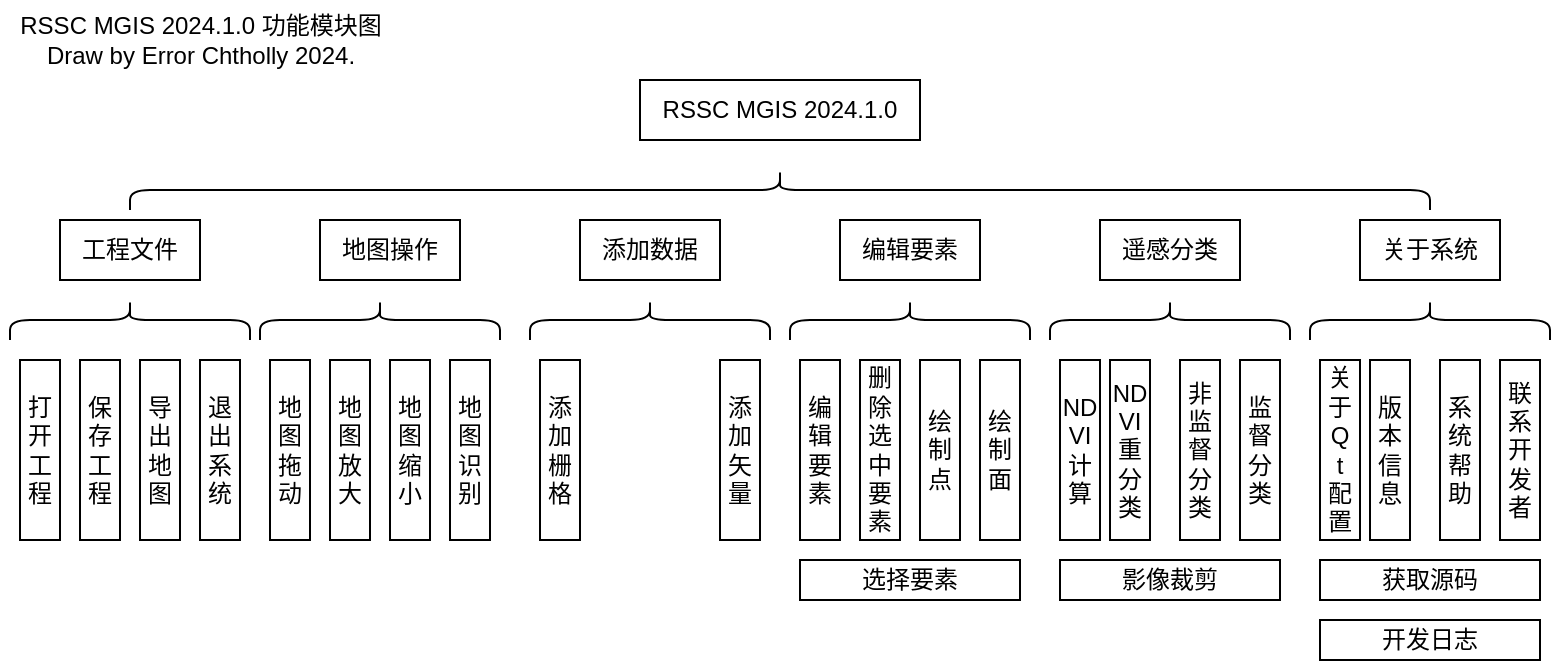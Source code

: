 <mxfile version="24.0.4" type="device">
  <diagram name="第 1 页" id="-1gkpBxF_W-AXcz40g8E">
    <mxGraphModel dx="1221" dy="823" grid="1" gridSize="10" guides="1" tooltips="1" connect="1" arrows="1" fold="1" page="1" pageScale="1" pageWidth="1654" pageHeight="1169" math="0" shadow="0">
      <root>
        <mxCell id="0" />
        <mxCell id="1" parent="0" />
        <mxCell id="u8Xegxe5MPUKFt8qsZWl-1" value="RSSC MGIS 2024.1.0 功能模块图&lt;div&gt;Draw by Error Chtholly 2024.&lt;/div&gt;" style="text;html=1;align=center;verticalAlign=middle;resizable=0;points=[];autosize=1;strokeColor=none;fillColor=none;" vertex="1" parent="1">
          <mxGeometry x="10" y="10" width="200" height="40" as="geometry" />
        </mxCell>
        <mxCell id="u8Xegxe5MPUKFt8qsZWl-2" value="RSSC MGIS 2024.1.0" style="rounded=0;whiteSpace=wrap;html=1;" vertex="1" parent="1">
          <mxGeometry x="330" y="50" width="140" height="30" as="geometry" />
        </mxCell>
        <mxCell id="u8Xegxe5MPUKFt8qsZWl-3" value="" style="shape=curlyBracket;whiteSpace=wrap;html=1;rounded=1;flipH=1;labelPosition=right;verticalLabelPosition=middle;align=left;verticalAlign=middle;rotation=-90;" vertex="1" parent="1">
          <mxGeometry x="390" y="-220" width="20" height="650" as="geometry" />
        </mxCell>
        <mxCell id="u8Xegxe5MPUKFt8qsZWl-4" value="工程文件" style="rounded=0;whiteSpace=wrap;html=1;" vertex="1" parent="1">
          <mxGeometry x="40" y="120" width="70" height="30" as="geometry" />
        </mxCell>
        <mxCell id="u8Xegxe5MPUKFt8qsZWl-5" value="地图操作" style="rounded=0;whiteSpace=wrap;html=1;" vertex="1" parent="1">
          <mxGeometry x="170" y="120" width="70" height="30" as="geometry" />
        </mxCell>
        <mxCell id="u8Xegxe5MPUKFt8qsZWl-6" value="添加数据" style="rounded=0;whiteSpace=wrap;html=1;" vertex="1" parent="1">
          <mxGeometry x="300" y="120" width="70" height="30" as="geometry" />
        </mxCell>
        <mxCell id="u8Xegxe5MPUKFt8qsZWl-7" value="编辑要素" style="rounded=0;whiteSpace=wrap;html=1;" vertex="1" parent="1">
          <mxGeometry x="430" y="120" width="70" height="30" as="geometry" />
        </mxCell>
        <mxCell id="u8Xegxe5MPUKFt8qsZWl-8" value="遥感分类" style="rounded=0;whiteSpace=wrap;html=1;" vertex="1" parent="1">
          <mxGeometry x="560" y="120" width="70" height="30" as="geometry" />
        </mxCell>
        <mxCell id="u8Xegxe5MPUKFt8qsZWl-9" value="关于系统" style="rounded=0;whiteSpace=wrap;html=1;" vertex="1" parent="1">
          <mxGeometry x="690" y="120" width="70" height="30" as="geometry" />
        </mxCell>
        <mxCell id="u8Xegxe5MPUKFt8qsZWl-11" value="" style="shape=curlyBracket;whiteSpace=wrap;html=1;rounded=1;flipH=1;labelPosition=right;verticalLabelPosition=middle;align=left;verticalAlign=middle;rotation=-90;" vertex="1" parent="1">
          <mxGeometry x="65" y="110" width="20" height="120" as="geometry" />
        </mxCell>
        <mxCell id="u8Xegxe5MPUKFt8qsZWl-12" value="" style="shape=curlyBracket;whiteSpace=wrap;html=1;rounded=1;flipH=1;labelPosition=right;verticalLabelPosition=middle;align=left;verticalAlign=middle;rotation=-90;" vertex="1" parent="1">
          <mxGeometry x="190" y="110" width="20" height="120" as="geometry" />
        </mxCell>
        <mxCell id="u8Xegxe5MPUKFt8qsZWl-13" value="" style="shape=curlyBracket;whiteSpace=wrap;html=1;rounded=1;flipH=1;labelPosition=right;verticalLabelPosition=middle;align=left;verticalAlign=middle;rotation=-90;" vertex="1" parent="1">
          <mxGeometry x="325" y="110" width="20" height="120" as="geometry" />
        </mxCell>
        <mxCell id="u8Xegxe5MPUKFt8qsZWl-14" value="" style="shape=curlyBracket;whiteSpace=wrap;html=1;rounded=1;flipH=1;labelPosition=right;verticalLabelPosition=middle;align=left;verticalAlign=middle;rotation=-90;" vertex="1" parent="1">
          <mxGeometry x="455" y="110" width="20" height="120" as="geometry" />
        </mxCell>
        <mxCell id="u8Xegxe5MPUKFt8qsZWl-15" value="" style="shape=curlyBracket;whiteSpace=wrap;html=1;rounded=1;flipH=1;labelPosition=right;verticalLabelPosition=middle;align=left;verticalAlign=middle;rotation=-90;" vertex="1" parent="1">
          <mxGeometry x="585" y="110" width="20" height="120" as="geometry" />
        </mxCell>
        <mxCell id="u8Xegxe5MPUKFt8qsZWl-16" value="" style="shape=curlyBracket;whiteSpace=wrap;html=1;rounded=1;flipH=1;labelPosition=right;verticalLabelPosition=middle;align=left;verticalAlign=middle;rotation=-90;" vertex="1" parent="1">
          <mxGeometry x="715" y="110" width="20" height="120" as="geometry" />
        </mxCell>
        <mxCell id="u8Xegxe5MPUKFt8qsZWl-17" value="打开工程" style="rounded=0;whiteSpace=wrap;html=1;" vertex="1" parent="1">
          <mxGeometry x="20" y="190" width="20" height="90" as="geometry" />
        </mxCell>
        <mxCell id="u8Xegxe5MPUKFt8qsZWl-18" value="保存工程" style="rounded=0;whiteSpace=wrap;html=1;" vertex="1" parent="1">
          <mxGeometry x="50" y="190" width="20" height="90" as="geometry" />
        </mxCell>
        <mxCell id="u8Xegxe5MPUKFt8qsZWl-19" value="导出地图" style="rounded=0;whiteSpace=wrap;html=1;" vertex="1" parent="1">
          <mxGeometry x="80" y="190" width="20" height="90" as="geometry" />
        </mxCell>
        <mxCell id="u8Xegxe5MPUKFt8qsZWl-20" value="退出系统" style="rounded=0;whiteSpace=wrap;html=1;" vertex="1" parent="1">
          <mxGeometry x="110" y="190" width="20" height="90" as="geometry" />
        </mxCell>
        <mxCell id="u8Xegxe5MPUKFt8qsZWl-21" value="地图拖动" style="rounded=0;whiteSpace=wrap;html=1;" vertex="1" parent="1">
          <mxGeometry x="145" y="190" width="20" height="90" as="geometry" />
        </mxCell>
        <mxCell id="u8Xegxe5MPUKFt8qsZWl-22" value="地图放大" style="rounded=0;whiteSpace=wrap;html=1;" vertex="1" parent="1">
          <mxGeometry x="175" y="190" width="20" height="90" as="geometry" />
        </mxCell>
        <mxCell id="u8Xegxe5MPUKFt8qsZWl-23" value="地图缩小" style="rounded=0;whiteSpace=wrap;html=1;" vertex="1" parent="1">
          <mxGeometry x="205" y="190" width="20" height="90" as="geometry" />
        </mxCell>
        <mxCell id="u8Xegxe5MPUKFt8qsZWl-24" value="地图识别" style="rounded=0;whiteSpace=wrap;html=1;" vertex="1" parent="1">
          <mxGeometry x="235" y="190" width="20" height="90" as="geometry" />
        </mxCell>
        <mxCell id="u8Xegxe5MPUKFt8qsZWl-25" value="添加栅格" style="rounded=0;whiteSpace=wrap;html=1;" vertex="1" parent="1">
          <mxGeometry x="280" y="190" width="20" height="90" as="geometry" />
        </mxCell>
        <mxCell id="u8Xegxe5MPUKFt8qsZWl-26" value="添加矢量" style="rounded=0;whiteSpace=wrap;html=1;" vertex="1" parent="1">
          <mxGeometry x="370" y="190" width="20" height="90" as="geometry" />
        </mxCell>
        <mxCell id="u8Xegxe5MPUKFt8qsZWl-29" value="编辑要素" style="rounded=0;whiteSpace=wrap;html=1;" vertex="1" parent="1">
          <mxGeometry x="410" y="190" width="20" height="90" as="geometry" />
        </mxCell>
        <mxCell id="u8Xegxe5MPUKFt8qsZWl-30" value="删除选中要素" style="rounded=0;whiteSpace=wrap;html=1;" vertex="1" parent="1">
          <mxGeometry x="440" y="190" width="20" height="90" as="geometry" />
        </mxCell>
        <mxCell id="u8Xegxe5MPUKFt8qsZWl-31" value="绘制点" style="rounded=0;whiteSpace=wrap;html=1;" vertex="1" parent="1">
          <mxGeometry x="470" y="190" width="20" height="90" as="geometry" />
        </mxCell>
        <mxCell id="u8Xegxe5MPUKFt8qsZWl-32" value="绘制面" style="rounded=0;whiteSpace=wrap;html=1;" vertex="1" parent="1">
          <mxGeometry x="500" y="190" width="20" height="90" as="geometry" />
        </mxCell>
        <mxCell id="u8Xegxe5MPUKFt8qsZWl-34" value="ND&lt;div&gt;VI计算&lt;/div&gt;" style="rounded=0;whiteSpace=wrap;html=1;" vertex="1" parent="1">
          <mxGeometry x="540" y="190" width="20" height="90" as="geometry" />
        </mxCell>
        <mxCell id="u8Xegxe5MPUKFt8qsZWl-35" value="ND&lt;div&gt;VI重分类&lt;/div&gt;" style="rounded=0;whiteSpace=wrap;html=1;" vertex="1" parent="1">
          <mxGeometry x="565" y="190" width="20" height="90" as="geometry" />
        </mxCell>
        <mxCell id="u8Xegxe5MPUKFt8qsZWl-36" value="非监督分类" style="rounded=0;whiteSpace=wrap;html=1;" vertex="1" parent="1">
          <mxGeometry x="600" y="190" width="20" height="90" as="geometry" />
        </mxCell>
        <mxCell id="u8Xegxe5MPUKFt8qsZWl-37" value="监督分类" style="rounded=0;whiteSpace=wrap;html=1;" vertex="1" parent="1">
          <mxGeometry x="630" y="190" width="20" height="90" as="geometry" />
        </mxCell>
        <mxCell id="u8Xegxe5MPUKFt8qsZWl-38" value="版本信息" style="rounded=0;whiteSpace=wrap;html=1;" vertex="1" parent="1">
          <mxGeometry x="695" y="190" width="20" height="90" as="geometry" />
        </mxCell>
        <mxCell id="u8Xegxe5MPUKFt8qsZWl-39" value="关于Q&lt;div&gt;t&lt;/div&gt;&lt;div&gt;配置&lt;/div&gt;" style="rounded=0;whiteSpace=wrap;html=1;" vertex="1" parent="1">
          <mxGeometry x="670" y="190" width="20" height="90" as="geometry" />
        </mxCell>
        <mxCell id="u8Xegxe5MPUKFt8qsZWl-40" value="系统帮助" style="rounded=0;whiteSpace=wrap;html=1;" vertex="1" parent="1">
          <mxGeometry x="730" y="190" width="20" height="90" as="geometry" />
        </mxCell>
        <mxCell id="u8Xegxe5MPUKFt8qsZWl-41" value="联系开发者" style="rounded=0;whiteSpace=wrap;html=1;" vertex="1" parent="1">
          <mxGeometry x="760" y="190" width="20" height="90" as="geometry" />
        </mxCell>
        <mxCell id="u8Xegxe5MPUKFt8qsZWl-44" value="选择要素" style="rounded=0;whiteSpace=wrap;html=1;" vertex="1" parent="1">
          <mxGeometry x="410" y="290" width="110" height="20" as="geometry" />
        </mxCell>
        <mxCell id="u8Xegxe5MPUKFt8qsZWl-45" value="影像裁剪" style="rounded=0;whiteSpace=wrap;html=1;" vertex="1" parent="1">
          <mxGeometry x="540" y="290" width="110" height="20" as="geometry" />
        </mxCell>
        <mxCell id="u8Xegxe5MPUKFt8qsZWl-47" value="获取源码" style="rounded=0;whiteSpace=wrap;html=1;" vertex="1" parent="1">
          <mxGeometry x="670" y="290" width="110" height="20" as="geometry" />
        </mxCell>
        <mxCell id="u8Xegxe5MPUKFt8qsZWl-48" value="开发日志" style="rounded=0;whiteSpace=wrap;html=1;" vertex="1" parent="1">
          <mxGeometry x="670" y="320" width="110" height="20" as="geometry" />
        </mxCell>
      </root>
    </mxGraphModel>
  </diagram>
</mxfile>
